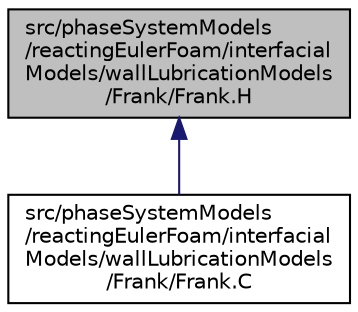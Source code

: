 digraph "src/phaseSystemModels/reactingEulerFoam/interfacialModels/wallLubricationModels/Frank/Frank.H"
{
  bgcolor="transparent";
  edge [fontname="Helvetica",fontsize="10",labelfontname="Helvetica",labelfontsize="10"];
  node [fontname="Helvetica",fontsize="10",shape=record];
  Node1 [label="src/phaseSystemModels\l/reactingEulerFoam/interfacial\lModels/wallLubricationModels\l/Frank/Frank.H",height=0.2,width=0.4,color="black", fillcolor="grey75", style="filled" fontcolor="black"];
  Node1 -> Node2 [dir="back",color="midnightblue",fontsize="10",style="solid",fontname="Helvetica"];
  Node2 [label="src/phaseSystemModels\l/reactingEulerFoam/interfacial\lModels/wallLubricationModels\l/Frank/Frank.C",height=0.2,width=0.4,color="black",URL="$src_2phaseSystemModels_2reactingEulerFoam_2interfacialModels_2wallLubricationModels_2Frank_2Frank_8C.html"];
}
